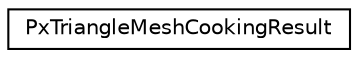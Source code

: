 digraph "Graphical Class Hierarchy"
{
  edge [fontname="Helvetica",fontsize="10",labelfontname="Helvetica",labelfontsize="10"];
  node [fontname="Helvetica",fontsize="10",shape=record];
  rankdir="LR";
  Node0 [label="PxTriangleMeshCookingResult",height=0.2,width=0.4,color="black", fillcolor="white", style="filled",URL="$structPxTriangleMeshCookingResult.html",tooltip="Result from triangle mesh cooking. "];
}
